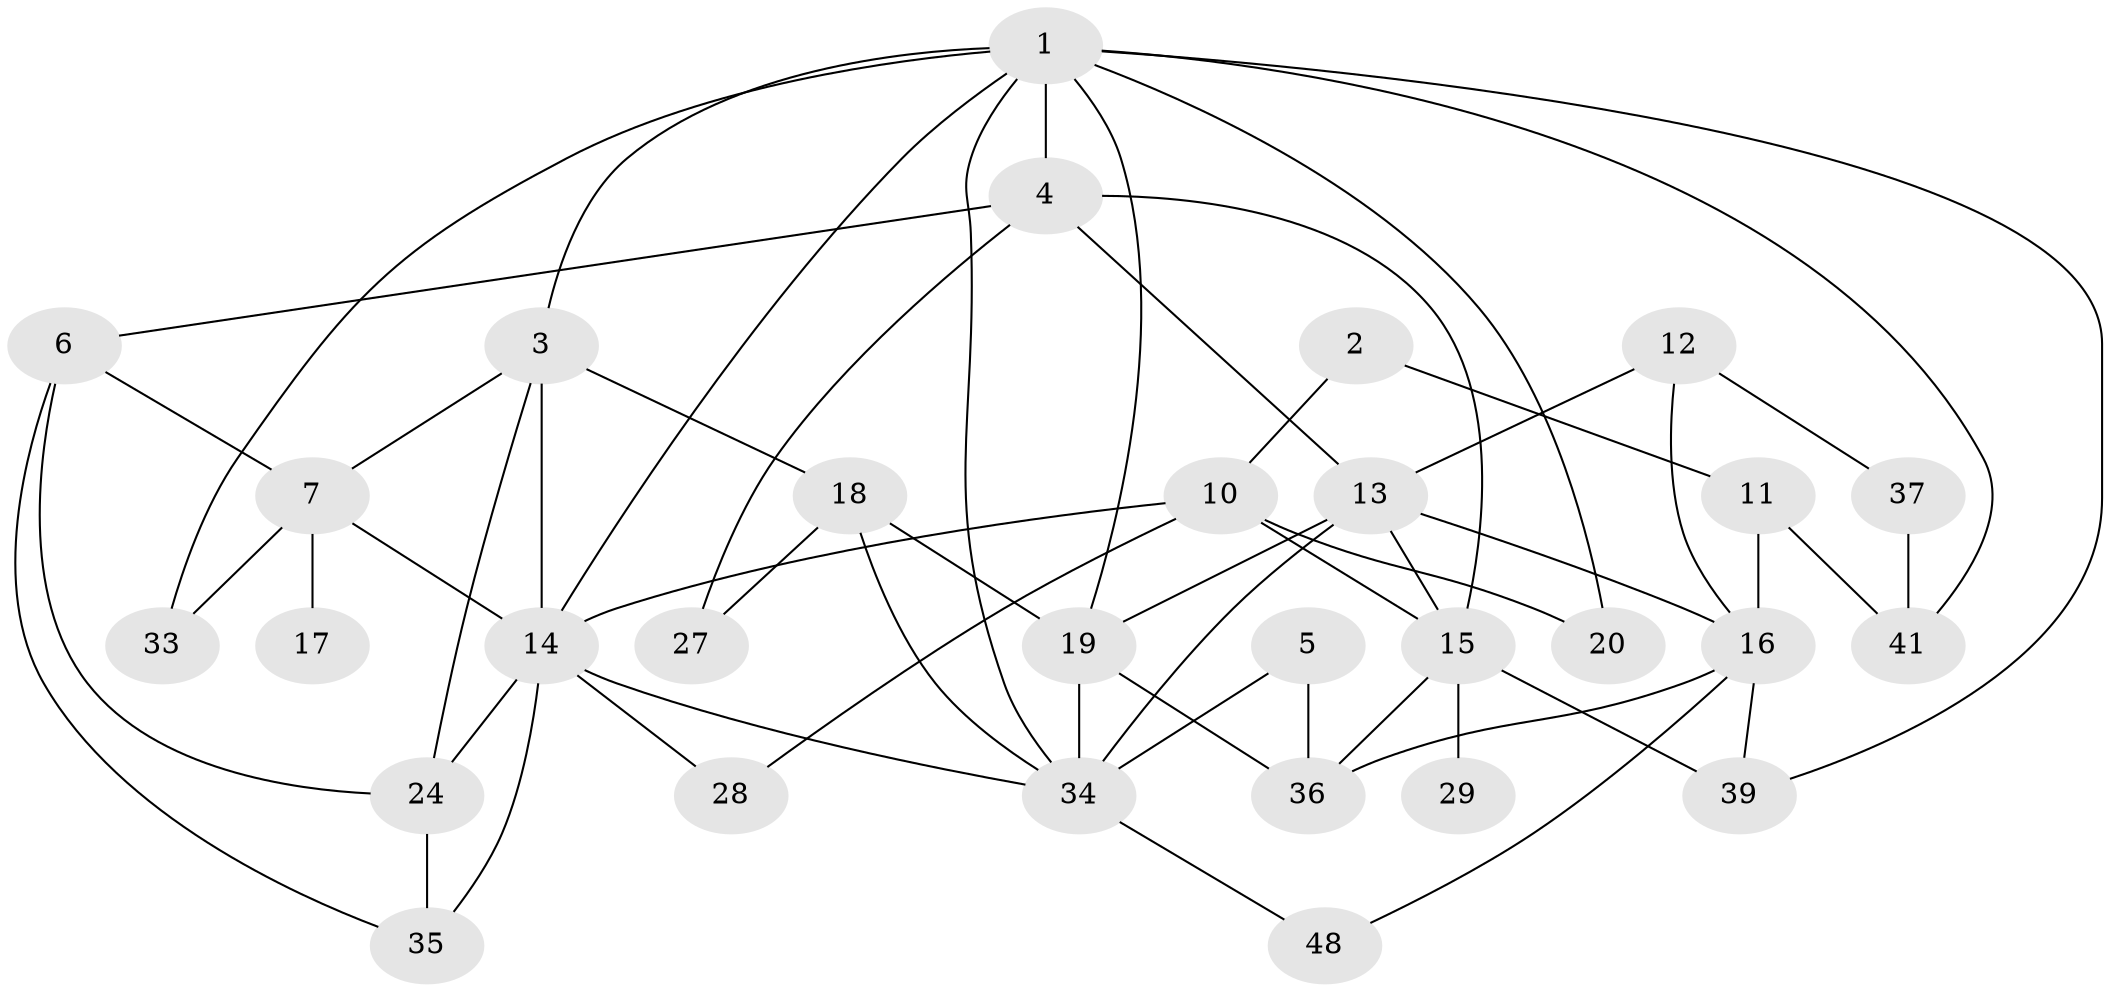 // original degree distribution, {3: 0.39215686274509803, 2: 0.21568627450980393, 5: 0.058823529411764705, 1: 0.09803921568627451, 8: 0.0196078431372549, 4: 0.1568627450980392, 7: 0.0392156862745098, 6: 0.0196078431372549}
// Generated by graph-tools (version 1.1) at 2025/41/03/06/25 10:41:21]
// undirected, 30 vertices, 58 edges
graph export_dot {
graph [start="1"]
  node [color=gray90,style=filled];
  1 [super="+8"];
  2 [super="+9"];
  3 [super="+25"];
  4 [super="+22"];
  5 [super="+42"];
  6 [super="+47"];
  7 [super="+51"];
  10 [super="+50"];
  11 [super="+40"];
  12;
  13 [super="+49"];
  14 [super="+21"];
  15 [super="+32"];
  16 [super="+23"];
  17;
  18 [super="+26"];
  19 [super="+31"];
  20;
  24 [super="+30"];
  27 [super="+38"];
  28;
  29;
  33;
  34;
  35;
  36 [super="+46"];
  37 [super="+44"];
  39 [super="+43"];
  41 [super="+45"];
  48;
  1 -- 33;
  1 -- 34;
  1 -- 3;
  1 -- 4;
  1 -- 41;
  1 -- 14;
  1 -- 19;
  1 -- 20;
  1 -- 39;
  2 -- 10;
  2 -- 11;
  3 -- 7;
  3 -- 24;
  3 -- 14;
  3 -- 18;
  4 -- 15;
  4 -- 13;
  4 -- 6;
  4 -- 27;
  5 -- 34;
  5 -- 36;
  6 -- 24;
  6 -- 35;
  6 -- 7;
  7 -- 14;
  7 -- 17;
  7 -- 33;
  10 -- 15;
  10 -- 20;
  10 -- 28;
  10 -- 14;
  11 -- 41;
  11 -- 16;
  12 -- 37;
  12 -- 16;
  12 -- 13;
  13 -- 16;
  13 -- 19;
  13 -- 34;
  13 -- 15 [weight=2];
  14 -- 34;
  14 -- 35;
  14 -- 24;
  14 -- 28;
  15 -- 29;
  15 -- 36;
  15 -- 39 [weight=2];
  16 -- 48;
  16 -- 39;
  16 -- 36;
  18 -- 19;
  18 -- 34;
  18 -- 27;
  19 -- 34;
  19 -- 36;
  24 -- 35;
  34 -- 48;
  37 -- 41;
}
